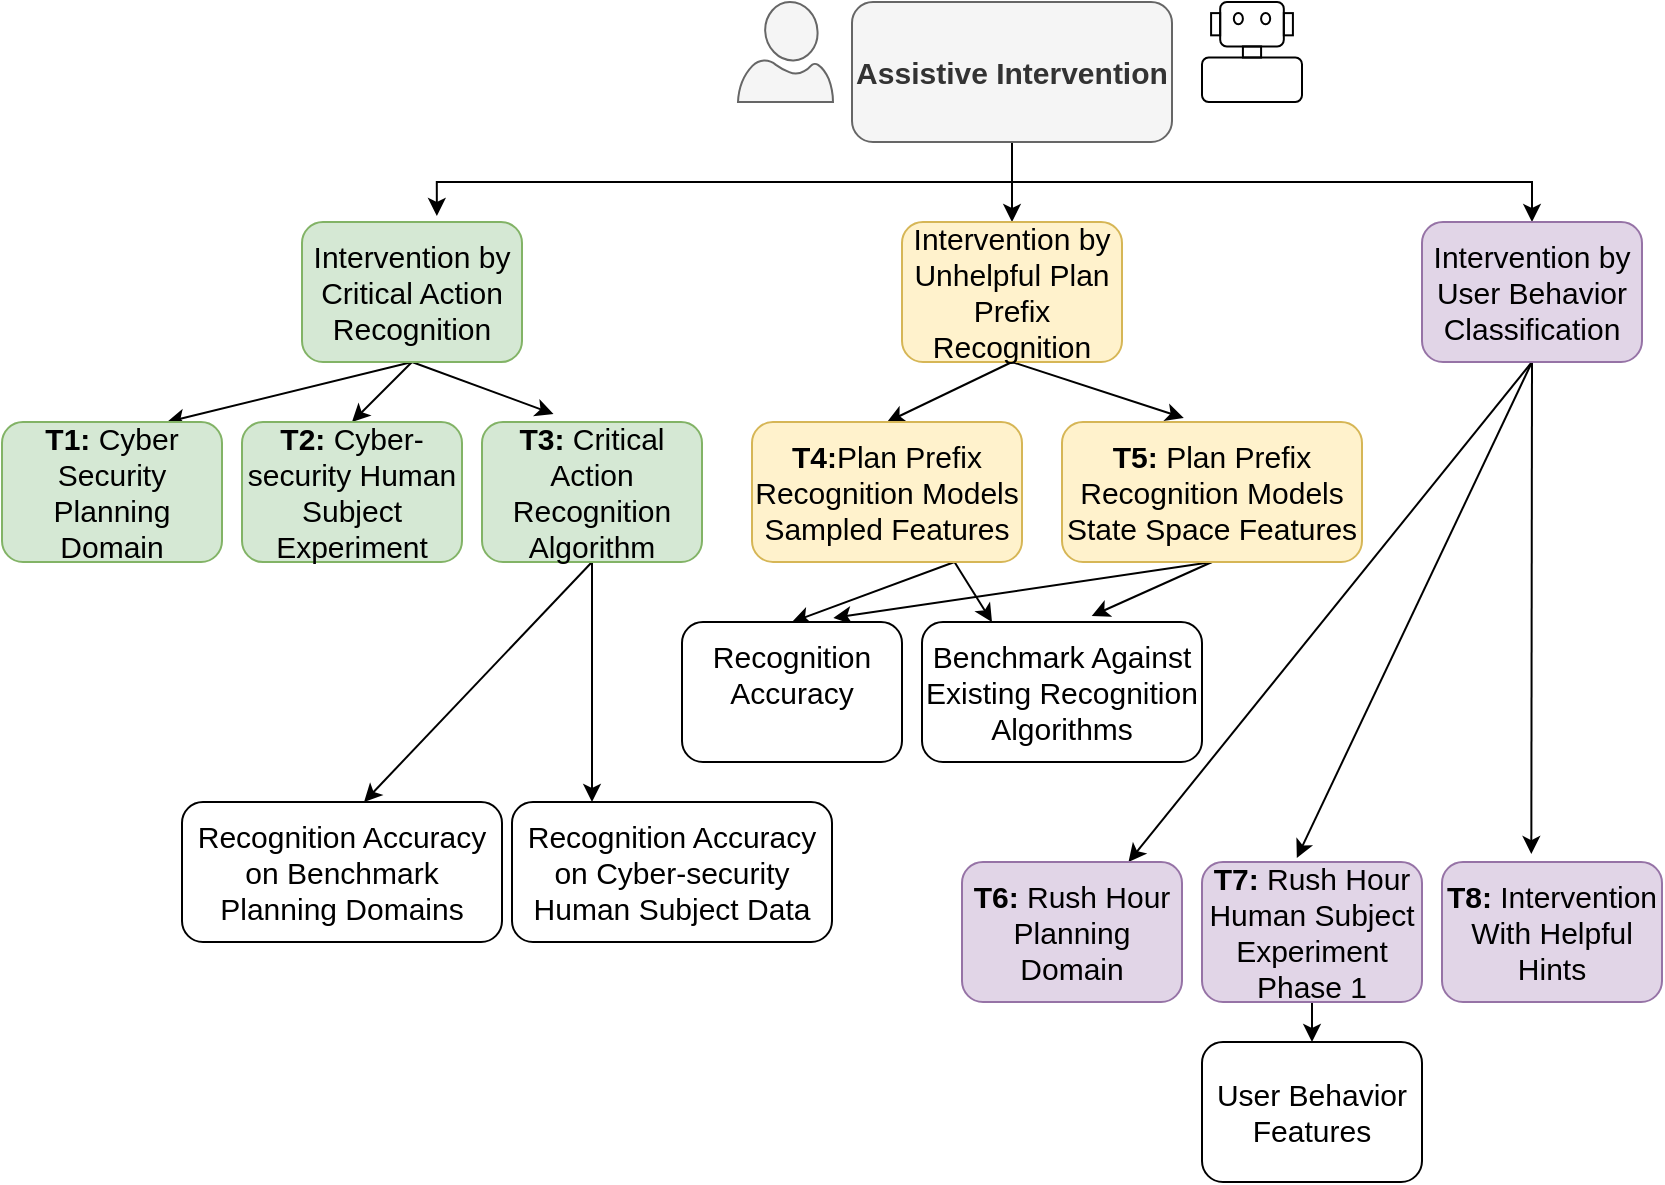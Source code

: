<mxfile version="13.10.4" type="device"><diagram id="tRWCzn8krvdu6OJudkw1" name="Page-1"><mxGraphModel dx="1355" dy="776" grid="1" gridSize="10" guides="1" tooltips="1" connect="1" arrows="1" fold="1" page="1" pageScale="1" pageWidth="850" pageHeight="1100" math="0" shadow="0"><root><mxCell id="0"/><mxCell id="1" parent="0"/><mxCell id="dGJ_zgLSTOQqubHID1Wm-14" style="edgeStyle=orthogonalEdgeStyle;rounded=0;orthogonalLoop=1;jettySize=auto;html=1;exitX=0.5;exitY=1;exitDx=0;exitDy=0;entryX=0.613;entryY=-0.043;entryDx=0;entryDy=0;entryPerimeter=0;fontSize=15;" edge="1" parent="1" source="dGJ_zgLSTOQqubHID1Wm-10" target="dGJ_zgLSTOQqubHID1Wm-11"><mxGeometry relative="1" as="geometry"/></mxCell><mxCell id="dGJ_zgLSTOQqubHID1Wm-15" style="edgeStyle=orthogonalEdgeStyle;rounded=0;orthogonalLoop=1;jettySize=auto;html=1;exitX=0.5;exitY=1;exitDx=0;exitDy=0;fontSize=15;" edge="1" parent="1" source="dGJ_zgLSTOQqubHID1Wm-10" target="dGJ_zgLSTOQqubHID1Wm-12"><mxGeometry relative="1" as="geometry"/></mxCell><mxCell id="dGJ_zgLSTOQqubHID1Wm-16" style="edgeStyle=orthogonalEdgeStyle;rounded=0;orthogonalLoop=1;jettySize=auto;html=1;exitX=0.5;exitY=1;exitDx=0;exitDy=0;entryX=0.5;entryY=0;entryDx=0;entryDy=0;fontSize=15;" edge="1" parent="1" source="dGJ_zgLSTOQqubHID1Wm-10" target="dGJ_zgLSTOQqubHID1Wm-13"><mxGeometry relative="1" as="geometry"/></mxCell><mxCell id="dGJ_zgLSTOQqubHID1Wm-10" value="Assistive Intervention" style="rounded=1;whiteSpace=wrap;html=1;fontSize=15;fillColor=#f5f5f5;strokeColor=#666666;fontColor=#333333;fontStyle=1" vertex="1" parent="1"><mxGeometry x="435" y="50" width="160" height="70" as="geometry"/></mxCell><mxCell id="dGJ_zgLSTOQqubHID1Wm-23" style="rounded=0;orthogonalLoop=1;jettySize=auto;html=1;exitX=0.5;exitY=1;exitDx=0;exitDy=0;entryX=0.5;entryY=0;entryDx=0;entryDy=0;fontSize=15;" edge="1" parent="1" source="dGJ_zgLSTOQqubHID1Wm-11" target="dGJ_zgLSTOQqubHID1Wm-18"><mxGeometry relative="1" as="geometry"/></mxCell><mxCell id="dGJ_zgLSTOQqubHID1Wm-25" style="rounded=0;orthogonalLoop=1;jettySize=auto;html=1;exitX=0.5;exitY=1;exitDx=0;exitDy=0;endArrow=classic;endFill=1;fontSize=15;entryX=0.75;entryY=0;entryDx=0;entryDy=0;" edge="1" parent="1" source="dGJ_zgLSTOQqubHID1Wm-11" target="dGJ_zgLSTOQqubHID1Wm-17"><mxGeometry relative="1" as="geometry"/></mxCell><mxCell id="dGJ_zgLSTOQqubHID1Wm-26" style="edgeStyle=none;rounded=0;orthogonalLoop=1;jettySize=auto;html=1;exitX=0.5;exitY=1;exitDx=0;exitDy=0;entryX=0.325;entryY=-0.057;entryDx=0;entryDy=0;entryPerimeter=0;endArrow=classic;endFill=1;fontSize=15;" edge="1" parent="1" source="dGJ_zgLSTOQqubHID1Wm-11" target="dGJ_zgLSTOQqubHID1Wm-19"><mxGeometry relative="1" as="geometry"/></mxCell><mxCell id="dGJ_zgLSTOQqubHID1Wm-11" value="Intervention by&lt;br&gt;&lt;div&gt; Critical Action Recognition&lt;br&gt;&lt;/div&gt;" style="rounded=1;whiteSpace=wrap;html=1;fontSize=15;fillColor=#d5e8d4;strokeColor=#82b366;" vertex="1" parent="1"><mxGeometry x="160" y="160" width="110" height="70" as="geometry"/></mxCell><mxCell id="dGJ_zgLSTOQqubHID1Wm-34" style="edgeStyle=none;rounded=0;orthogonalLoop=1;jettySize=auto;html=1;exitX=0.5;exitY=1;exitDx=0;exitDy=0;entryX=0.5;entryY=0;entryDx=0;entryDy=0;endArrow=classic;endFill=1;fontSize=15;" edge="1" parent="1" source="dGJ_zgLSTOQqubHID1Wm-12" target="dGJ_zgLSTOQqubHID1Wm-32"><mxGeometry relative="1" as="geometry"/></mxCell><mxCell id="dGJ_zgLSTOQqubHID1Wm-35" style="edgeStyle=none;rounded=0;orthogonalLoop=1;jettySize=auto;html=1;exitX=0.5;exitY=1;exitDx=0;exitDy=0;entryX=0.406;entryY=-0.029;entryDx=0;entryDy=0;entryPerimeter=0;endArrow=classic;endFill=1;fontSize=15;" edge="1" parent="1" source="dGJ_zgLSTOQqubHID1Wm-12" target="dGJ_zgLSTOQqubHID1Wm-33"><mxGeometry relative="1" as="geometry"/></mxCell><mxCell id="dGJ_zgLSTOQqubHID1Wm-12" value="&lt;div&gt;Intervention by&lt;br&gt;&lt;/div&gt;&lt;div&gt;Unhelpful Plan Prefix Recognition&lt;br&gt;&lt;/div&gt;" style="rounded=1;whiteSpace=wrap;html=1;fontSize=15;fillColor=#fff2cc;strokeColor=#d6b656;" vertex="1" parent="1"><mxGeometry x="460" y="160" width="110" height="70" as="geometry"/></mxCell><mxCell id="dGJ_zgLSTOQqubHID1Wm-57" style="edgeStyle=none;rounded=0;orthogonalLoop=1;jettySize=auto;html=1;exitX=0.5;exitY=1;exitDx=0;exitDy=0;endArrow=classic;endFill=1;fontSize=15;" edge="1" parent="1" source="dGJ_zgLSTOQqubHID1Wm-13" target="dGJ_zgLSTOQqubHID1Wm-48"><mxGeometry relative="1" as="geometry"/></mxCell><mxCell id="dGJ_zgLSTOQqubHID1Wm-58" style="edgeStyle=none;rounded=0;orthogonalLoop=1;jettySize=auto;html=1;exitX=0.5;exitY=1;exitDx=0;exitDy=0;entryX=0.431;entryY=-0.029;entryDx=0;entryDy=0;entryPerimeter=0;endArrow=classic;endFill=1;fontSize=15;" edge="1" parent="1" source="dGJ_zgLSTOQqubHID1Wm-13" target="dGJ_zgLSTOQqubHID1Wm-49"><mxGeometry relative="1" as="geometry"/></mxCell><mxCell id="dGJ_zgLSTOQqubHID1Wm-59" style="edgeStyle=none;rounded=0;orthogonalLoop=1;jettySize=auto;html=1;exitX=0.5;exitY=1;exitDx=0;exitDy=0;entryX=0.406;entryY=-0.057;entryDx=0;entryDy=0;entryPerimeter=0;endArrow=classic;endFill=1;fontSize=15;" edge="1" parent="1" source="dGJ_zgLSTOQqubHID1Wm-13" target="dGJ_zgLSTOQqubHID1Wm-50"><mxGeometry relative="1" as="geometry"/></mxCell><mxCell id="dGJ_zgLSTOQqubHID1Wm-13" value="&lt;div&gt;Intervention by&lt;br&gt;&lt;/div&gt;&lt;div&gt;User Behavior Classification&lt;br&gt;&lt;/div&gt;" style="rounded=1;whiteSpace=wrap;html=1;fontSize=15;fillColor=#e1d5e7;strokeColor=#9673a6;" vertex="1" parent="1"><mxGeometry x="720" y="160" width="110" height="70" as="geometry"/></mxCell><mxCell id="dGJ_zgLSTOQqubHID1Wm-17" value="&lt;div&gt;&lt;b&gt;T1:&lt;/b&gt; Cyber Security&lt;/div&gt;&lt;div&gt;Planning Domain&lt;br&gt;&lt;/div&gt;" style="rounded=1;whiteSpace=wrap;html=1;fontSize=15;fillColor=#d5e8d4;strokeColor=#82b366;" vertex="1" parent="1"><mxGeometry x="10" y="260" width="110" height="70" as="geometry"/></mxCell><mxCell id="dGJ_zgLSTOQqubHID1Wm-18" value="&lt;div&gt;&lt;b&gt;T2:&lt;/b&gt; Cyber-security Human&lt;/div&gt;&lt;div&gt;Subject Experiment&lt;br&gt;&lt;/div&gt;" style="rounded=1;whiteSpace=wrap;html=1;fontSize=15;fillColor=#d5e8d4;strokeColor=#82b366;" vertex="1" parent="1"><mxGeometry x="130" y="260" width="110" height="70" as="geometry"/></mxCell><mxCell id="dGJ_zgLSTOQqubHID1Wm-30" style="edgeStyle=none;rounded=0;orthogonalLoop=1;jettySize=auto;html=1;exitX=0.5;exitY=1;exitDx=0;exitDy=0;entryX=0.25;entryY=0;entryDx=0;entryDy=0;endArrow=classic;endFill=1;fontSize=15;" edge="1" parent="1" source="dGJ_zgLSTOQqubHID1Wm-19" target="dGJ_zgLSTOQqubHID1Wm-21"><mxGeometry relative="1" as="geometry"/></mxCell><mxCell id="dGJ_zgLSTOQqubHID1Wm-31" style="edgeStyle=none;rounded=0;orthogonalLoop=1;jettySize=auto;html=1;exitX=0.5;exitY=1;exitDx=0;exitDy=0;entryX=0.569;entryY=0;entryDx=0;entryDy=0;entryPerimeter=0;endArrow=classic;endFill=1;fontSize=15;" edge="1" parent="1" source="dGJ_zgLSTOQqubHID1Wm-19" target="dGJ_zgLSTOQqubHID1Wm-20"><mxGeometry relative="1" as="geometry"/></mxCell><mxCell id="dGJ_zgLSTOQqubHID1Wm-19" value="&lt;div&gt;&lt;b&gt;T3: &lt;/b&gt;Critical Action Recognition Algorithm&lt;br&gt;&lt;/div&gt;" style="rounded=1;whiteSpace=wrap;html=1;fontSize=15;fillColor=#d5e8d4;strokeColor=#82b366;" vertex="1" parent="1"><mxGeometry x="250" y="260" width="110" height="70" as="geometry"/></mxCell><mxCell id="dGJ_zgLSTOQqubHID1Wm-20" value="Recognition Accuracy on Benchmark Planning Domains" style="rounded=1;whiteSpace=wrap;html=1;fontSize=15;" vertex="1" parent="1"><mxGeometry x="100" y="450" width="160" height="70" as="geometry"/></mxCell><mxCell id="dGJ_zgLSTOQqubHID1Wm-21" value="Recognition Accuracy on Cyber-security Human Subject Data" style="rounded=1;whiteSpace=wrap;html=1;fontSize=15;" vertex="1" parent="1"><mxGeometry x="265" y="450" width="160" height="70" as="geometry"/></mxCell><mxCell id="dGJ_zgLSTOQqubHID1Wm-53" style="edgeStyle=none;rounded=0;orthogonalLoop=1;jettySize=auto;html=1;exitX=0.75;exitY=1;exitDx=0;exitDy=0;entryX=0.5;entryY=0;entryDx=0;entryDy=0;endArrow=classic;endFill=1;fontSize=15;" edge="1" parent="1" source="dGJ_zgLSTOQqubHID1Wm-32" target="dGJ_zgLSTOQqubHID1Wm-51"><mxGeometry relative="1" as="geometry"/></mxCell><mxCell id="dGJ_zgLSTOQqubHID1Wm-54" style="edgeStyle=none;rounded=0;orthogonalLoop=1;jettySize=auto;html=1;exitX=0.75;exitY=1;exitDx=0;exitDy=0;entryX=0.25;entryY=0;entryDx=0;entryDy=0;endArrow=classic;endFill=1;fontSize=15;" edge="1" parent="1" source="dGJ_zgLSTOQqubHID1Wm-32" target="dGJ_zgLSTOQqubHID1Wm-52"><mxGeometry relative="1" as="geometry"/></mxCell><mxCell id="dGJ_zgLSTOQqubHID1Wm-32" value="&lt;div&gt;&lt;b&gt;T4:&lt;/b&gt;Plan Prefix&lt;/div&gt;&lt;div&gt;Recognition Models&lt;/div&gt;&lt;div&gt;Sampled Features&lt;br&gt;&lt;/div&gt;" style="rounded=1;whiteSpace=wrap;html=1;fontSize=15;fillColor=#fff2cc;strokeColor=#d6b656;" vertex="1" parent="1"><mxGeometry x="385" y="260" width="135" height="70" as="geometry"/></mxCell><mxCell id="dGJ_zgLSTOQqubHID1Wm-55" style="edgeStyle=none;rounded=0;orthogonalLoop=1;jettySize=auto;html=1;exitX=0.5;exitY=1;exitDx=0;exitDy=0;entryX=0.688;entryY=-0.029;entryDx=0;entryDy=0;entryPerimeter=0;endArrow=classic;endFill=1;fontSize=15;" edge="1" parent="1" source="dGJ_zgLSTOQqubHID1Wm-33" target="dGJ_zgLSTOQqubHID1Wm-51"><mxGeometry relative="1" as="geometry"/></mxCell><mxCell id="dGJ_zgLSTOQqubHID1Wm-56" style="edgeStyle=none;rounded=0;orthogonalLoop=1;jettySize=auto;html=1;exitX=0.5;exitY=1;exitDx=0;exitDy=0;entryX=0.606;entryY=-0.043;entryDx=0;entryDy=0;entryPerimeter=0;endArrow=classic;endFill=1;fontSize=15;" edge="1" parent="1" source="dGJ_zgLSTOQqubHID1Wm-33" target="dGJ_zgLSTOQqubHID1Wm-52"><mxGeometry relative="1" as="geometry"/></mxCell><mxCell id="dGJ_zgLSTOQqubHID1Wm-33" value="&lt;div&gt;&lt;b&gt;T5: &lt;/b&gt;Plan Prefix Recognition Models&lt;/div&gt;&lt;div&gt; State Space Features&lt;br&gt;&lt;/div&gt;" style="rounded=1;whiteSpace=wrap;html=1;fontSize=15;fillColor=#fff2cc;strokeColor=#d6b656;" vertex="1" parent="1"><mxGeometry x="540" y="260" width="150" height="70" as="geometry"/></mxCell><mxCell id="dGJ_zgLSTOQqubHID1Wm-36" value="" style="verticalLabelPosition=bottom;html=1;verticalAlign=top;align=center;strokeColor=#666666;shape=mxgraph.azure.user;fontSize=15;fillColor=#f5f5f5;fontColor=#333333;" vertex="1" parent="1"><mxGeometry x="378" y="50" width="47.5" height="50" as="geometry"/></mxCell><mxCell id="dGJ_zgLSTOQqubHID1Wm-47" value="" style="group" vertex="1" connectable="0" parent="1"><mxGeometry x="610" y="50" width="50" height="50" as="geometry"/></mxCell><mxCell id="dGJ_zgLSTOQqubHID1Wm-38" value="" style="rounded=1;whiteSpace=wrap;html=1;fontSize=15;fillColor=none;" vertex="1" parent="dGJ_zgLSTOQqubHID1Wm-47"><mxGeometry y="27.778" width="50" height="22.222" as="geometry"/></mxCell><mxCell id="dGJ_zgLSTOQqubHID1Wm-39" value="" style="rounded=1;whiteSpace=wrap;html=1;fontSize=15;fillColor=none;" vertex="1" parent="dGJ_zgLSTOQqubHID1Wm-47"><mxGeometry x="9.091" width="31.818" height="22.222" as="geometry"/></mxCell><mxCell id="dGJ_zgLSTOQqubHID1Wm-40" value="" style="rounded=0;whiteSpace=wrap;html=1;fillColor=none;fontSize=15;" vertex="1" parent="dGJ_zgLSTOQqubHID1Wm-47"><mxGeometry x="20.455" y="22.222" width="9.091" height="5.556" as="geometry"/></mxCell><mxCell id="dGJ_zgLSTOQqubHID1Wm-41" value="" style="ellipse;whiteSpace=wrap;html=1;fillColor=none;fontSize=15;" vertex="1" parent="dGJ_zgLSTOQqubHID1Wm-47"><mxGeometry x="15.909" y="5.556" width="4.545" height="5.556" as="geometry"/></mxCell><mxCell id="dGJ_zgLSTOQqubHID1Wm-43" value="" style="ellipse;whiteSpace=wrap;html=1;fillColor=none;fontSize=15;" vertex="1" parent="dGJ_zgLSTOQqubHID1Wm-47"><mxGeometry x="29.545" y="5.556" width="4.545" height="5.556" as="geometry"/></mxCell><mxCell id="dGJ_zgLSTOQqubHID1Wm-44" value="" style="rounded=0;whiteSpace=wrap;html=1;fillColor=none;fontSize=15;" vertex="1" parent="dGJ_zgLSTOQqubHID1Wm-47"><mxGeometry x="40.909" y="5.556" width="4.545" height="11.111" as="geometry"/></mxCell><mxCell id="dGJ_zgLSTOQqubHID1Wm-45" value="" style="rounded=0;whiteSpace=wrap;html=1;fillColor=none;fontSize=15;" vertex="1" parent="dGJ_zgLSTOQqubHID1Wm-47"><mxGeometry x="4.545" y="5.556" width="4.545" height="11.111" as="geometry"/></mxCell><mxCell id="dGJ_zgLSTOQqubHID1Wm-48" value="&lt;b&gt;T6:&lt;/b&gt; Rush Hour Planning Domain" style="rounded=1;whiteSpace=wrap;html=1;fontSize=15;fillColor=#e1d5e7;strokeColor=#9673a6;" vertex="1" parent="1"><mxGeometry x="490" y="480" width="110" height="70" as="geometry"/></mxCell><mxCell id="dGJ_zgLSTOQqubHID1Wm-61" style="edgeStyle=none;rounded=0;orthogonalLoop=1;jettySize=auto;html=1;exitX=0.5;exitY=1;exitDx=0;exitDy=0;entryX=0.5;entryY=0;entryDx=0;entryDy=0;endArrow=classic;endFill=1;fontSize=15;" edge="1" parent="1" source="dGJ_zgLSTOQqubHID1Wm-49" target="dGJ_zgLSTOQqubHID1Wm-60"><mxGeometry relative="1" as="geometry"/></mxCell><mxCell id="dGJ_zgLSTOQqubHID1Wm-49" value="&lt;div&gt;&lt;b&gt;T7:&lt;/b&gt; Rush Hour Human Subject Experiment&lt;/div&gt;&lt;div&gt;Phase 1 &lt;br&gt;&lt;/div&gt;" style="rounded=1;whiteSpace=wrap;html=1;fontSize=15;fillColor=#e1d5e7;strokeColor=#9673a6;" vertex="1" parent="1"><mxGeometry x="610" y="480" width="110" height="70" as="geometry"/></mxCell><mxCell id="dGJ_zgLSTOQqubHID1Wm-50" value="&lt;b&gt;T8:&lt;/b&gt; Intervention With Helpful Hints" style="rounded=1;whiteSpace=wrap;html=1;fontSize=15;fillColor=#e1d5e7;strokeColor=#9673a6;" vertex="1" parent="1"><mxGeometry x="730" y="480" width="110" height="70" as="geometry"/></mxCell><mxCell id="dGJ_zgLSTOQqubHID1Wm-51" value="&lt;div&gt;Recognition Accuracy &lt;br&gt;&lt;/div&gt;&lt;div&gt;&lt;br&gt;&lt;/div&gt;" style="rounded=1;whiteSpace=wrap;html=1;fontSize=15;" vertex="1" parent="1"><mxGeometry x="350" y="360" width="110" height="70" as="geometry"/></mxCell><mxCell id="dGJ_zgLSTOQqubHID1Wm-52" value="Benchmark Against&lt;br&gt;&lt;div&gt;Existing Recognition Algorithms&lt;br&gt;&lt;/div&gt;" style="rounded=1;whiteSpace=wrap;html=1;fontSize=15;" vertex="1" parent="1"><mxGeometry x="470" y="360" width="140" height="70" as="geometry"/></mxCell><mxCell id="dGJ_zgLSTOQqubHID1Wm-60" value="User Behavior Features" style="rounded=1;whiteSpace=wrap;html=1;fontSize=15;" vertex="1" parent="1"><mxGeometry x="610" y="570" width="110" height="70" as="geometry"/></mxCell></root></mxGraphModel></diagram></mxfile>